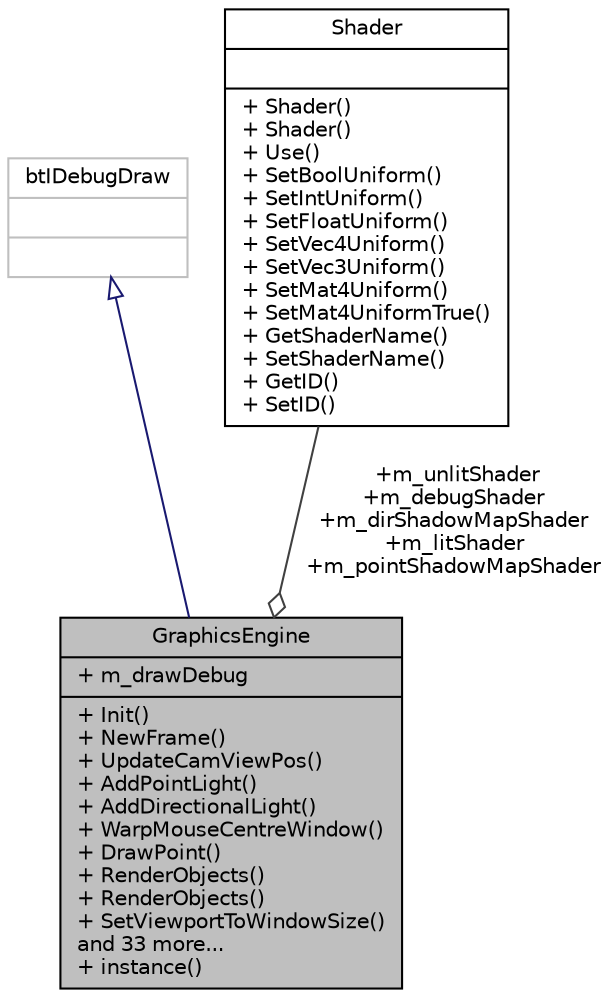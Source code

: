 digraph "GraphicsEngine"
{
 // LATEX_PDF_SIZE
  edge [fontname="Helvetica",fontsize="10",labelfontname="Helvetica",labelfontsize="10"];
  node [fontname="Helvetica",fontsize="10",shape=record];
  Node2 [label="{GraphicsEngine\n|+ m_drawDebug\l|+ Init()\l+ NewFrame()\l+ UpdateCamViewPos()\l+ AddPointLight()\l+ AddDirectionalLight()\l+ WarpMouseCentreWindow()\l+ DrawPoint()\l+ RenderObjects()\l+ RenderObjects()\l+ SetViewportToWindowSize()\land 33 more...\l+ instance()\l}",height=0.2,width=0.4,color="black", fillcolor="grey75", style="filled", fontcolor="black",tooltip="A singleton that handles all of the engine graphics."];
  Node3 -> Node2 [dir="back",color="midnightblue",fontsize="10",style="solid",arrowtail="onormal",fontname="Helvetica"];
  Node3 [label="{btIDebugDraw\n||}",height=0.2,width=0.4,color="grey75", fillcolor="white", style="filled",tooltip=" "];
  Node4 -> Node2 [color="grey25",fontsize="10",style="solid",label=" +m_unlitShader\n+m_debugShader\n+m_dirShadowMapShader\n+m_litShader\n+m_pointShadowMapShader" ,arrowhead="odiamond",fontname="Helvetica"];
  Node4 [label="{Shader\n||+ Shader()\l+ Shader()\l+ Use()\l+ SetBoolUniform()\l+ SetIntUniform()\l+ SetFloatUniform()\l+ SetVec4Uniform()\l+ SetVec3Uniform()\l+ SetMat4Uniform()\l+ SetMat4UniformTrue()\l+ GetShaderName()\l+ SetShaderName()\l+ GetID()\l+ SetID()\l}",height=0.2,width=0.4,color="black", fillcolor="white", style="filled",URL="$class_shader.html",tooltip=" "];
}
